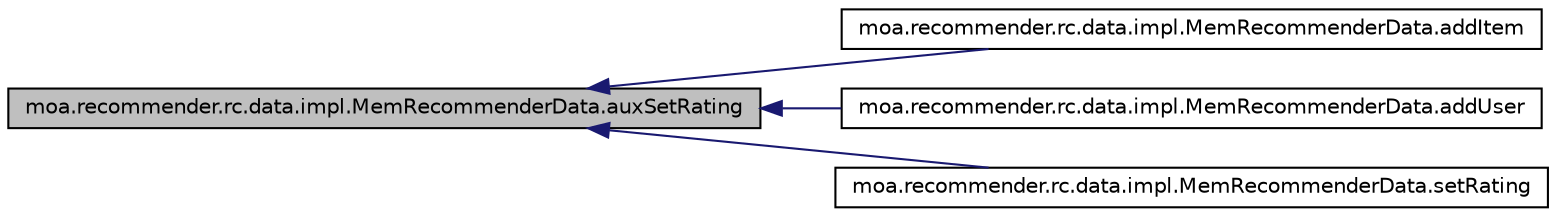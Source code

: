 digraph G
{
  edge [fontname="Helvetica",fontsize="10",labelfontname="Helvetica",labelfontsize="10"];
  node [fontname="Helvetica",fontsize="10",shape=record];
  rankdir=LR;
  Node1 [label="moa.recommender.rc.data.impl.MemRecommenderData.auxSetRating",height=0.2,width=0.4,color="black", fillcolor="grey75", style="filled" fontcolor="black"];
  Node1 -> Node2 [dir=back,color="midnightblue",fontsize="10",style="solid",fontname="Helvetica"];
  Node2 [label="moa.recommender.rc.data.impl.MemRecommenderData.addItem",height=0.2,width=0.4,color="black", fillcolor="white", style="filled",URL="$classmoa_1_1recommender_1_1rc_1_1data_1_1impl_1_1MemRecommenderData.html#ae74a8402c74a2b836e1295074921168f"];
  Node1 -> Node3 [dir=back,color="midnightblue",fontsize="10",style="solid",fontname="Helvetica"];
  Node3 [label="moa.recommender.rc.data.impl.MemRecommenderData.addUser",height=0.2,width=0.4,color="black", fillcolor="white", style="filled",URL="$classmoa_1_1recommender_1_1rc_1_1data_1_1impl_1_1MemRecommenderData.html#a4cea2ae3d840cf1e963925be61fc8beb"];
  Node1 -> Node4 [dir=back,color="midnightblue",fontsize="10",style="solid",fontname="Helvetica"];
  Node4 [label="moa.recommender.rc.data.impl.MemRecommenderData.setRating",height=0.2,width=0.4,color="black", fillcolor="white", style="filled",URL="$classmoa_1_1recommender_1_1rc_1_1data_1_1impl_1_1MemRecommenderData.html#a2b81eb45b71400367d9492d98d54f1a3"];
}
